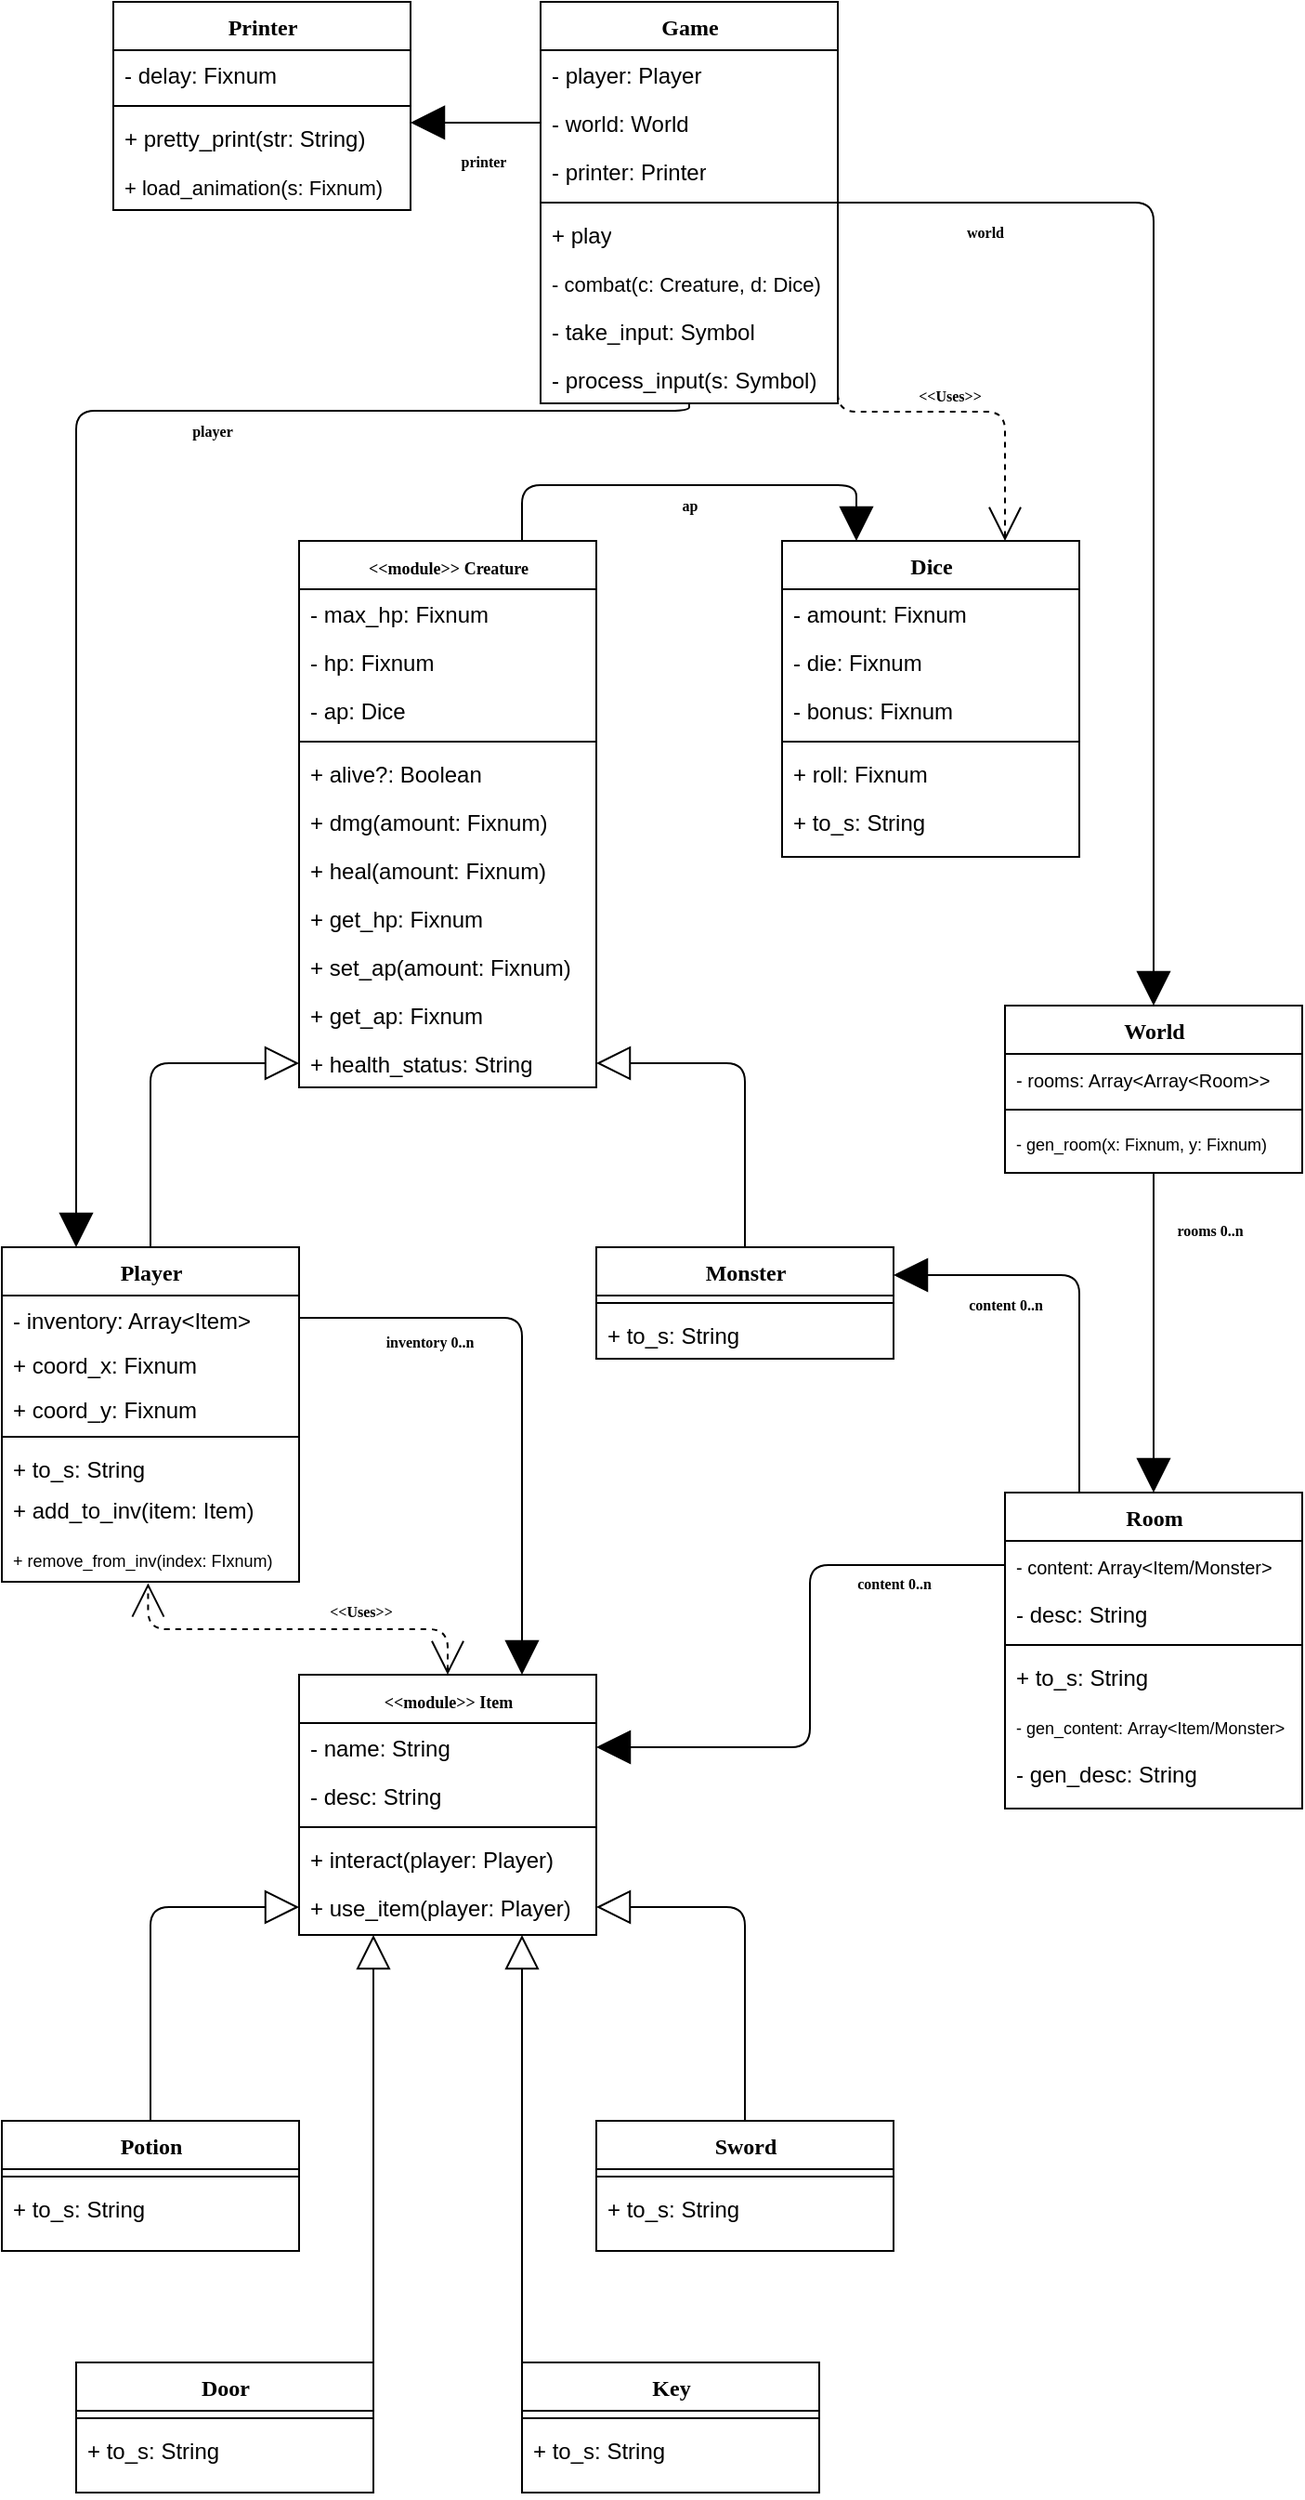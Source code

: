 <mxfile version="14.5.1" type="device"><diagram name="Page-1" id="9f46799a-70d6-7492-0946-bef42562c5a5"><mxGraphModel dx="677" dy="391" grid="1" gridSize="10" guides="1" tooltips="1" connect="1" arrows="1" fold="1" page="1" pageScale="1" pageWidth="1100" pageHeight="850" background="none" math="0" shadow="0"><root><mxCell id="0"/><mxCell id="1" parent="0"/><mxCell id="byfzOSUpxjj3p3bPX52r-161" value="&lt;font style=&quot;font-size: 8px&quot;&gt;&lt;b&gt;ap&lt;/b&gt;&lt;/font&gt;" style="edgeStyle=orthogonalEdgeStyle;orthogonalLoop=1;jettySize=auto;html=1;exitX=0.75;exitY=0;exitDx=0;exitDy=0;entryX=0.25;entryY=0;entryDx=0;entryDy=0;labelBackgroundColor=none;fontFamily=Verdana;fontSize=12;startFill=0;endArrow=block;endFill=1;startSize=8;endSize=16;" parent="1" source="byfzOSUpxjj3p3bPX52r-2" target="byfzOSUpxjj3p3bPX52r-99" edge="1"><mxGeometry y="-10" relative="1" as="geometry"><mxPoint as="offset"/></mxGeometry></mxCell><mxCell id="byfzOSUpxjj3p3bPX52r-2" value="&lt;font style=&quot;font-size: 9px&quot;&gt;&amp;lt;&amp;lt;module&amp;gt;&amp;gt; Creature&lt;/font&gt;" style="swimlane;html=1;fontStyle=1;align=center;verticalAlign=top;childLayout=stackLayout;horizontal=1;startSize=26;horizontalStack=0;resizeParent=1;resizeLast=0;collapsible=1;marginBottom=0;swimlaneFillColor=#ffffff;rounded=0;shadow=0;comic=0;labelBackgroundColor=none;strokeWidth=1;fillColor=none;fontFamily=Verdana;fontSize=12" parent="1" vertex="1"><mxGeometry x="370" y="890" width="160" height="294" as="geometry"><mxRectangle x="370" y="890" width="120" height="30" as="alternateBounds"/></mxGeometry></mxCell><mxCell id="byfzOSUpxjj3p3bPX52r-3" value="- max_hp: Fixnum" style="text;html=1;strokeColor=none;fillColor=none;align=left;verticalAlign=top;spacingLeft=4;spacingRight=4;whiteSpace=wrap;overflow=hidden;rotatable=0;points=[[0,0.5],[1,0.5]];portConstraint=eastwest;" parent="byfzOSUpxjj3p3bPX52r-2" vertex="1"><mxGeometry y="26" width="160" height="26" as="geometry"/></mxCell><mxCell id="byfzOSUpxjj3p3bPX52r-4" value="- hp: Fixnum" style="text;html=1;strokeColor=none;fillColor=none;align=left;verticalAlign=top;spacingLeft=4;spacingRight=4;whiteSpace=wrap;overflow=hidden;rotatable=0;points=[[0,0.5],[1,0.5]];portConstraint=eastwest;" parent="byfzOSUpxjj3p3bPX52r-2" vertex="1"><mxGeometry y="52" width="160" height="26" as="geometry"/></mxCell><mxCell id="byfzOSUpxjj3p3bPX52r-11" value="- ap: Dice" style="text;html=1;strokeColor=none;fillColor=none;align=left;verticalAlign=top;spacingLeft=4;spacingRight=4;whiteSpace=wrap;overflow=hidden;rotatable=0;points=[[0,0.5],[1,0.5]];portConstraint=eastwest;" parent="byfzOSUpxjj3p3bPX52r-2" vertex="1"><mxGeometry y="78" width="160" height="26" as="geometry"/></mxCell><mxCell id="byfzOSUpxjj3p3bPX52r-5" value="" style="line;html=1;strokeWidth=1;fillColor=none;align=left;verticalAlign=middle;spacingTop=-1;spacingLeft=3;spacingRight=3;rotatable=0;labelPosition=right;points=[];portConstraint=eastwest;" parent="byfzOSUpxjj3p3bPX52r-2" vertex="1"><mxGeometry y="104" width="160" height="8" as="geometry"/></mxCell><mxCell id="byfzOSUpxjj3p3bPX52r-6" value="+ alive?: Boolean" style="text;html=1;strokeColor=none;fillColor=none;align=left;verticalAlign=top;spacingLeft=4;spacingRight=4;whiteSpace=wrap;overflow=hidden;rotatable=0;points=[[0,0.5],[1,0.5]];portConstraint=eastwest;" parent="byfzOSUpxjj3p3bPX52r-2" vertex="1"><mxGeometry y="112" width="160" height="26" as="geometry"/></mxCell><mxCell id="byfzOSUpxjj3p3bPX52r-7" value="+ dmg(amount: Fixnum)" style="text;html=1;strokeColor=none;fillColor=none;align=left;verticalAlign=top;spacingLeft=4;spacingRight=4;whiteSpace=wrap;overflow=hidden;rotatable=0;points=[[0,0.5],[1,0.5]];portConstraint=eastwest;" parent="byfzOSUpxjj3p3bPX52r-2" vertex="1"><mxGeometry y="138" width="160" height="26" as="geometry"/></mxCell><mxCell id="byfzOSUpxjj3p3bPX52r-12" value="+ heal(amount: Fixnum)" style="text;html=1;strokeColor=none;fillColor=none;align=left;verticalAlign=top;spacingLeft=4;spacingRight=4;whiteSpace=wrap;overflow=hidden;rotatable=0;points=[[0,0.5],[1,0.5]];portConstraint=eastwest;" parent="byfzOSUpxjj3p3bPX52r-2" vertex="1"><mxGeometry y="164" width="160" height="26" as="geometry"/></mxCell><mxCell id="byfzOSUpxjj3p3bPX52r-13" value="+ get_hp: Fixnum" style="text;html=1;strokeColor=none;fillColor=none;align=left;verticalAlign=top;spacingLeft=4;spacingRight=4;whiteSpace=wrap;overflow=hidden;rotatable=0;points=[[0,0.5],[1,0.5]];portConstraint=eastwest;" parent="byfzOSUpxjj3p3bPX52r-2" vertex="1"><mxGeometry y="190" width="160" height="26" as="geometry"/></mxCell><mxCell id="byfzOSUpxjj3p3bPX52r-14" value="+ set_ap(amount: Fixnum)" style="text;html=1;strokeColor=none;fillColor=none;align=left;verticalAlign=top;spacingLeft=4;spacingRight=4;whiteSpace=wrap;overflow=hidden;rotatable=0;points=[[0,0.5],[1,0.5]];portConstraint=eastwest;" parent="byfzOSUpxjj3p3bPX52r-2" vertex="1"><mxGeometry y="216" width="160" height="26" as="geometry"/></mxCell><mxCell id="byfzOSUpxjj3p3bPX52r-15" value="+ get_ap: Fixnum" style="text;html=1;strokeColor=none;fillColor=none;align=left;verticalAlign=top;spacingLeft=4;spacingRight=4;whiteSpace=wrap;overflow=hidden;rotatable=0;points=[[0,0.5],[1,0.5]];portConstraint=eastwest;" parent="byfzOSUpxjj3p3bPX52r-2" vertex="1"><mxGeometry y="242" width="160" height="26" as="geometry"/></mxCell><mxCell id="byfzOSUpxjj3p3bPX52r-16" value="+ health_status: String" style="text;html=1;strokeColor=none;fillColor=none;align=left;verticalAlign=top;spacingLeft=4;spacingRight=4;whiteSpace=wrap;overflow=hidden;rotatable=0;points=[[0,0.5],[1,0.5]];portConstraint=eastwest;" parent="byfzOSUpxjj3p3bPX52r-2" vertex="1"><mxGeometry y="268" width="160" height="26" as="geometry"/></mxCell><mxCell id="byfzOSUpxjj3p3bPX52r-54" style="edgeStyle=orthogonalEdgeStyle;orthogonalLoop=1;jettySize=auto;html=1;exitX=0.5;exitY=0;exitDx=0;exitDy=0;entryX=0;entryY=0.5;entryDx=0;entryDy=0;labelBackgroundColor=none;fontFamily=Verdana;fontSize=12;startFill=0;endArrow=block;endFill=0;startSize=8;endSize=16;" parent="1" source="byfzOSUpxjj3p3bPX52r-44" target="byfzOSUpxjj3p3bPX52r-16" edge="1"><mxGeometry relative="1" as="geometry"/></mxCell><mxCell id="byfzOSUpxjj3p3bPX52r-44" value="Player" style="swimlane;html=1;fontStyle=1;align=center;verticalAlign=top;childLayout=stackLayout;horizontal=1;startSize=26;horizontalStack=0;resizeParent=1;resizeLast=0;collapsible=1;marginBottom=0;swimlaneFillColor=#ffffff;rounded=0;shadow=0;comic=0;labelBackgroundColor=none;strokeWidth=1;fillColor=none;fontFamily=Verdana;fontSize=12" parent="1" vertex="1"><mxGeometry x="210" y="1270" width="160" height="180" as="geometry"><mxRectangle x="210" y="1270" width="110" height="26" as="alternateBounds"/></mxGeometry></mxCell><mxCell id="byfzOSUpxjj3p3bPX52r-95" value="- inventory: Array&amp;lt;Item&amp;gt;" style="text;html=1;strokeColor=none;fillColor=none;align=left;verticalAlign=top;spacingLeft=4;spacingRight=4;whiteSpace=wrap;overflow=hidden;rotatable=0;points=[[0,0.5],[1,0.5]];portConstraint=eastwest;" parent="byfzOSUpxjj3p3bPX52r-44" vertex="1"><mxGeometry y="26" width="160" height="24" as="geometry"/></mxCell><mxCell id="byfzOSUpxjj3p3bPX52r-150" value="+ coord_x: Fixnum" style="text;html=1;strokeColor=none;fillColor=none;align=left;verticalAlign=top;spacingLeft=4;spacingRight=4;whiteSpace=wrap;overflow=hidden;rotatable=0;points=[[0,0.5],[1,0.5]];portConstraint=eastwest;" parent="byfzOSUpxjj3p3bPX52r-44" vertex="1"><mxGeometry y="50" width="160" height="24" as="geometry"/></mxCell><mxCell id="byfzOSUpxjj3p3bPX52r-151" value="+ coord_y: Fixnum" style="text;html=1;strokeColor=none;fillColor=none;align=left;verticalAlign=top;spacingLeft=4;spacingRight=4;whiteSpace=wrap;overflow=hidden;rotatable=0;points=[[0,0.5],[1,0.5]];portConstraint=eastwest;" parent="byfzOSUpxjj3p3bPX52r-44" vertex="1"><mxGeometry y="74" width="160" height="24" as="geometry"/></mxCell><mxCell id="byfzOSUpxjj3p3bPX52r-49" value="" style="line;html=1;strokeWidth=1;fillColor=none;align=left;verticalAlign=middle;spacingTop=-1;spacingLeft=3;spacingRight=3;rotatable=0;labelPosition=right;points=[];portConstraint=eastwest;" parent="byfzOSUpxjj3p3bPX52r-44" vertex="1"><mxGeometry y="98" width="160" height="8" as="geometry"/></mxCell><mxCell id="byfzOSUpxjj3p3bPX52r-50" value="+ to_s: String" style="text;html=1;strokeColor=none;fillColor=none;align=left;verticalAlign=top;spacingLeft=4;spacingRight=4;whiteSpace=wrap;overflow=hidden;rotatable=0;points=[[0,0.5],[1,0.5]];portConstraint=eastwest;" parent="byfzOSUpxjj3p3bPX52r-44" vertex="1"><mxGeometry y="106" width="160" height="22" as="geometry"/></mxCell><mxCell id="byfzOSUpxjj3p3bPX52r-93" value="+ add_to_inv(item: Item)" style="text;html=1;strokeColor=none;fillColor=none;align=left;verticalAlign=top;spacingLeft=4;spacingRight=4;whiteSpace=wrap;overflow=hidden;rotatable=0;points=[[0,0.5],[1,0.5]];portConstraint=eastwest;" parent="byfzOSUpxjj3p3bPX52r-44" vertex="1"><mxGeometry y="128" width="160" height="26" as="geometry"/></mxCell><mxCell id="byfzOSUpxjj3p3bPX52r-96" value="&lt;font style=&quot;font-size: 9px&quot;&gt;+ remove_from_inv(index: FIxnum)&lt;/font&gt;" style="text;html=1;strokeColor=none;fillColor=none;align=left;verticalAlign=top;spacingLeft=4;spacingRight=4;whiteSpace=wrap;overflow=hidden;rotatable=0;points=[[0,0.5],[1,0.5]];portConstraint=eastwest;" parent="byfzOSUpxjj3p3bPX52r-44" vertex="1"><mxGeometry y="154" width="160" height="26" as="geometry"/></mxCell><mxCell id="byfzOSUpxjj3p3bPX52r-56" style="edgeStyle=orthogonalEdgeStyle;orthogonalLoop=1;jettySize=auto;html=1;exitX=0.5;exitY=0;exitDx=0;exitDy=0;entryX=1;entryY=0.5;entryDx=0;entryDy=0;labelBackgroundColor=none;fontFamily=Verdana;fontSize=12;startFill=0;endArrow=block;endFill=0;startSize=8;endSize=16;" parent="1" source="byfzOSUpxjj3p3bPX52r-51" target="byfzOSUpxjj3p3bPX52r-16" edge="1"><mxGeometry relative="1" as="geometry"/></mxCell><mxCell id="byfzOSUpxjj3p3bPX52r-51" value="Monster" style="swimlane;html=1;fontStyle=1;align=center;verticalAlign=top;childLayout=stackLayout;horizontal=1;startSize=26;horizontalStack=0;resizeParent=1;resizeLast=0;collapsible=1;marginBottom=0;swimlaneFillColor=#ffffff;rounded=0;shadow=0;comic=0;labelBackgroundColor=none;strokeWidth=1;fillColor=none;fontFamily=Verdana;fontSize=12" parent="1" vertex="1"><mxGeometry x="530" y="1270" width="160" height="60" as="geometry"><mxRectangle x="530" y="1270" width="110" height="26" as="alternateBounds"/></mxGeometry></mxCell><mxCell id="byfzOSUpxjj3p3bPX52r-52" value="" style="line;html=1;strokeWidth=1;fillColor=none;align=left;verticalAlign=middle;spacingTop=-1;spacingLeft=3;spacingRight=3;rotatable=0;labelPosition=right;points=[];portConstraint=eastwest;" parent="byfzOSUpxjj3p3bPX52r-51" vertex="1"><mxGeometry y="26" width="160" height="8" as="geometry"/></mxCell><mxCell id="byfzOSUpxjj3p3bPX52r-53" value="+ to_s: String" style="text;html=1;strokeColor=none;fillColor=none;align=left;verticalAlign=top;spacingLeft=4;spacingRight=4;whiteSpace=wrap;overflow=hidden;rotatable=0;points=[[0,0.5],[1,0.5]];portConstraint=eastwest;" parent="byfzOSUpxjj3p3bPX52r-51" vertex="1"><mxGeometry y="34" width="160" height="26" as="geometry"/></mxCell><mxCell id="byfzOSUpxjj3p3bPX52r-98" value="&lt;b&gt;&lt;font style=&quot;font-size: 8px&quot;&gt;&amp;lt;&amp;lt;Uses&amp;gt;&amp;gt;&lt;/font&gt;&lt;/b&gt;" style="edgeStyle=elbowEdgeStyle;orthogonalLoop=1;jettySize=auto;elbow=vertical;html=1;exitX=0.5;exitY=0;exitDx=0;exitDy=0;entryX=0.492;entryY=1.027;entryDx=0;entryDy=0;entryPerimeter=0;dashed=1;labelBackgroundColor=none;fontFamily=Verdana;fontSize=12;startArrow=open;startFill=0;endArrow=open;endFill=0;startSize=16;endSize=16;" parent="1" source="byfzOSUpxjj3p3bPX52r-58" target="byfzOSUpxjj3p3bPX52r-96" edge="1"><mxGeometry x="-0.314" y="-11" relative="1" as="geometry"><mxPoint as="offset"/></mxGeometry></mxCell><mxCell id="byfzOSUpxjj3p3bPX52r-58" value="&lt;font style=&quot;font-size: 9px&quot;&gt;&amp;lt;&amp;lt;module&amp;gt;&amp;gt; Item&lt;/font&gt;" style="swimlane;html=1;fontStyle=1;align=center;verticalAlign=top;childLayout=stackLayout;horizontal=1;startSize=26;horizontalStack=0;resizeParent=1;resizeLast=0;collapsible=1;marginBottom=0;swimlaneFillColor=#ffffff;rounded=0;shadow=0;comic=0;labelBackgroundColor=none;strokeWidth=1;fillColor=none;fontFamily=Verdana;fontSize=12" parent="1" vertex="1"><mxGeometry x="370" y="1500" width="160" height="140" as="geometry"><mxRectangle x="370" y="1500" width="120" height="30" as="alternateBounds"/></mxGeometry></mxCell><mxCell id="byfzOSUpxjj3p3bPX52r-59" value="- name: String" style="text;html=1;strokeColor=none;fillColor=none;align=left;verticalAlign=top;spacingLeft=4;spacingRight=4;whiteSpace=wrap;overflow=hidden;rotatable=0;points=[[0,0.5],[1,0.5]];portConstraint=eastwest;" parent="byfzOSUpxjj3p3bPX52r-58" vertex="1"><mxGeometry y="26" width="160" height="26" as="geometry"/></mxCell><mxCell id="byfzOSUpxjj3p3bPX52r-60" value="- desc: String" style="text;html=1;strokeColor=none;fillColor=none;align=left;verticalAlign=top;spacingLeft=4;spacingRight=4;whiteSpace=wrap;overflow=hidden;rotatable=0;points=[[0,0.5],[1,0.5]];portConstraint=eastwest;" parent="byfzOSUpxjj3p3bPX52r-58" vertex="1"><mxGeometry y="52" width="160" height="26" as="geometry"/></mxCell><mxCell id="byfzOSUpxjj3p3bPX52r-62" value="" style="line;html=1;strokeWidth=1;fillColor=none;align=left;verticalAlign=middle;spacingTop=-1;spacingLeft=3;spacingRight=3;rotatable=0;labelPosition=right;points=[];portConstraint=eastwest;" parent="byfzOSUpxjj3p3bPX52r-58" vertex="1"><mxGeometry y="78" width="160" height="8" as="geometry"/></mxCell><mxCell id="byfzOSUpxjj3p3bPX52r-63" value="+ interact(player: Player)" style="text;html=1;strokeColor=none;fillColor=none;align=left;verticalAlign=top;spacingLeft=4;spacingRight=4;whiteSpace=wrap;overflow=hidden;rotatable=0;points=[[0,0.5],[1,0.5]];portConstraint=eastwest;" parent="byfzOSUpxjj3p3bPX52r-58" vertex="1"><mxGeometry y="86" width="160" height="26" as="geometry"/></mxCell><mxCell id="byfzOSUpxjj3p3bPX52r-64" value="+ use_item(player: Player)" style="text;html=1;strokeColor=none;fillColor=none;align=left;verticalAlign=top;spacingLeft=4;spacingRight=4;whiteSpace=wrap;overflow=hidden;rotatable=0;points=[[0,0.5],[1,0.5]];portConstraint=eastwest;" parent="byfzOSUpxjj3p3bPX52r-58" vertex="1"><mxGeometry y="112" width="160" height="26" as="geometry"/></mxCell><mxCell id="byfzOSUpxjj3p3bPX52r-79" style="edgeStyle=orthogonalEdgeStyle;orthogonalLoop=1;jettySize=auto;html=1;exitX=0.5;exitY=0;exitDx=0;exitDy=0;entryX=0;entryY=0.5;entryDx=0;entryDy=0;labelBackgroundColor=none;fontFamily=Verdana;fontSize=12;startFill=0;endArrow=block;endFill=0;startSize=8;endSize=16;" parent="1" source="byfzOSUpxjj3p3bPX52r-71" target="byfzOSUpxjj3p3bPX52r-64" edge="1"><mxGeometry relative="1" as="geometry"/></mxCell><mxCell id="byfzOSUpxjj3p3bPX52r-71" value="Potion" style="swimlane;html=1;fontStyle=1;align=center;verticalAlign=top;childLayout=stackLayout;horizontal=1;startSize=26;horizontalStack=0;resizeParent=1;resizeLast=0;collapsible=1;marginBottom=0;swimlaneFillColor=#ffffff;rounded=0;shadow=0;comic=0;labelBackgroundColor=none;strokeWidth=1;fillColor=none;fontFamily=Verdana;fontSize=12" parent="1" vertex="1"><mxGeometry x="210" y="1740" width="160" height="70" as="geometry"><mxRectangle x="210" y="1740" width="110" height="26" as="alternateBounds"/></mxGeometry></mxCell><mxCell id="byfzOSUpxjj3p3bPX52r-72" value="" style="line;html=1;strokeWidth=1;fillColor=none;align=left;verticalAlign=middle;spacingTop=-1;spacingLeft=3;spacingRight=3;rotatable=0;labelPosition=right;points=[];portConstraint=eastwest;" parent="byfzOSUpxjj3p3bPX52r-71" vertex="1"><mxGeometry y="26" width="160" height="8" as="geometry"/></mxCell><mxCell id="byfzOSUpxjj3p3bPX52r-73" value="+ to_s: String" style="text;html=1;strokeColor=none;fillColor=none;align=left;verticalAlign=top;spacingLeft=4;spacingRight=4;whiteSpace=wrap;overflow=hidden;rotatable=0;points=[[0,0.5],[1,0.5]];portConstraint=eastwest;" parent="byfzOSUpxjj3p3bPX52r-71" vertex="1"><mxGeometry y="34" width="160" height="36" as="geometry"/></mxCell><mxCell id="byfzOSUpxjj3p3bPX52r-80" style="edgeStyle=orthogonalEdgeStyle;orthogonalLoop=1;jettySize=auto;html=1;exitX=0.5;exitY=0;exitDx=0;exitDy=0;entryX=1;entryY=0.5;entryDx=0;entryDy=0;labelBackgroundColor=none;fontFamily=Verdana;fontSize=12;startFill=0;endArrow=block;endFill=0;startSize=8;endSize=16;" parent="1" source="byfzOSUpxjj3p3bPX52r-75" target="byfzOSUpxjj3p3bPX52r-64" edge="1"><mxGeometry relative="1" as="geometry"/></mxCell><mxCell id="byfzOSUpxjj3p3bPX52r-75" value="Sword" style="swimlane;html=1;fontStyle=1;align=center;verticalAlign=top;childLayout=stackLayout;horizontal=1;startSize=26;horizontalStack=0;resizeParent=1;resizeLast=0;collapsible=1;marginBottom=0;swimlaneFillColor=#ffffff;rounded=0;shadow=0;comic=0;labelBackgroundColor=none;strokeWidth=1;fillColor=none;fontFamily=Verdana;fontSize=12" parent="1" vertex="1"><mxGeometry x="530" y="1740" width="160" height="70" as="geometry"><mxRectangle x="530" y="1740" width="110" height="26" as="alternateBounds"/></mxGeometry></mxCell><mxCell id="byfzOSUpxjj3p3bPX52r-76" value="" style="line;html=1;strokeWidth=1;fillColor=none;align=left;verticalAlign=middle;spacingTop=-1;spacingLeft=3;spacingRight=3;rotatable=0;labelPosition=right;points=[];portConstraint=eastwest;" parent="byfzOSUpxjj3p3bPX52r-75" vertex="1"><mxGeometry y="26" width="160" height="8" as="geometry"/></mxCell><mxCell id="byfzOSUpxjj3p3bPX52r-77" value="+ to_s: String" style="text;html=1;strokeColor=none;fillColor=none;align=left;verticalAlign=top;spacingLeft=4;spacingRight=4;whiteSpace=wrap;overflow=hidden;rotatable=0;points=[[0,0.5],[1,0.5]];portConstraint=eastwest;" parent="byfzOSUpxjj3p3bPX52r-75" vertex="1"><mxGeometry y="34" width="160" height="36" as="geometry"/></mxCell><mxCell id="byfzOSUpxjj3p3bPX52r-99" value="&lt;font style=&quot;font-size: 12px&quot;&gt;Dice&lt;/font&gt;" style="swimlane;html=1;fontStyle=1;align=center;verticalAlign=top;childLayout=stackLayout;horizontal=1;startSize=26;horizontalStack=0;resizeParent=1;resizeLast=0;collapsible=1;marginBottom=0;swimlaneFillColor=#ffffff;rounded=0;shadow=0;comic=0;labelBackgroundColor=none;strokeWidth=1;fillColor=none;fontFamily=Verdana;fontSize=12" parent="1" vertex="1"><mxGeometry x="630" y="890" width="160" height="170" as="geometry"><mxRectangle x="630" y="890" width="120" height="30" as="alternateBounds"/></mxGeometry></mxCell><mxCell id="byfzOSUpxjj3p3bPX52r-100" value="- amount: Fixnum" style="text;html=1;strokeColor=none;fillColor=none;align=left;verticalAlign=top;spacingLeft=4;spacingRight=4;whiteSpace=wrap;overflow=hidden;rotatable=0;points=[[0,0.5],[1,0.5]];portConstraint=eastwest;" parent="byfzOSUpxjj3p3bPX52r-99" vertex="1"><mxGeometry y="26" width="160" height="26" as="geometry"/></mxCell><mxCell id="byfzOSUpxjj3p3bPX52r-101" value="- die: Fixnum" style="text;html=1;strokeColor=none;fillColor=none;align=left;verticalAlign=top;spacingLeft=4;spacingRight=4;whiteSpace=wrap;overflow=hidden;rotatable=0;points=[[0,0.5],[1,0.5]];portConstraint=eastwest;" parent="byfzOSUpxjj3p3bPX52r-99" vertex="1"><mxGeometry y="52" width="160" height="26" as="geometry"/></mxCell><mxCell id="byfzOSUpxjj3p3bPX52r-102" value="- bonus: Fixnum" style="text;html=1;strokeColor=none;fillColor=none;align=left;verticalAlign=top;spacingLeft=4;spacingRight=4;whiteSpace=wrap;overflow=hidden;rotatable=0;points=[[0,0.5],[1,0.5]];portConstraint=eastwest;" parent="byfzOSUpxjj3p3bPX52r-99" vertex="1"><mxGeometry y="78" width="160" height="26" as="geometry"/></mxCell><mxCell id="byfzOSUpxjj3p3bPX52r-103" value="" style="line;html=1;strokeWidth=1;fillColor=none;align=left;verticalAlign=middle;spacingTop=-1;spacingLeft=3;spacingRight=3;rotatable=0;labelPosition=right;points=[];portConstraint=eastwest;" parent="byfzOSUpxjj3p3bPX52r-99" vertex="1"><mxGeometry y="104" width="160" height="8" as="geometry"/></mxCell><mxCell id="byfzOSUpxjj3p3bPX52r-104" value="+ roll: Fixnum" style="text;html=1;strokeColor=none;fillColor=none;align=left;verticalAlign=top;spacingLeft=4;spacingRight=4;whiteSpace=wrap;overflow=hidden;rotatable=0;points=[[0,0.5],[1,0.5]];portConstraint=eastwest;" parent="byfzOSUpxjj3p3bPX52r-99" vertex="1"><mxGeometry y="112" width="160" height="26" as="geometry"/></mxCell><mxCell id="byfzOSUpxjj3p3bPX52r-105" value="+ to_s: String" style="text;html=1;strokeColor=none;fillColor=none;align=left;verticalAlign=top;spacingLeft=4;spacingRight=4;whiteSpace=wrap;overflow=hidden;rotatable=0;points=[[0,0.5],[1,0.5]];portConstraint=eastwest;" parent="byfzOSUpxjj3p3bPX52r-99" vertex="1"><mxGeometry y="138" width="160" height="26" as="geometry"/></mxCell><mxCell id="byfzOSUpxjj3p3bPX52r-116" value="&lt;font style=&quot;font-size: 8px&quot;&gt;&lt;b&gt;inventory 0..n&lt;/b&gt;&lt;/font&gt;" style="edgeStyle=orthogonalEdgeStyle;orthogonalLoop=1;jettySize=auto;html=1;exitX=1;exitY=0.5;exitDx=0;exitDy=0;entryX=0.75;entryY=0;entryDx=0;entryDy=0;labelBackgroundColor=none;fontFamily=Verdana;fontSize=12;startFill=0;endArrow=block;endFill=1;startSize=8;endSize=16;" parent="1" source="byfzOSUpxjj3p3bPX52r-95" target="byfzOSUpxjj3p3bPX52r-58" edge="1"><mxGeometry x="-0.551" y="-12" relative="1" as="geometry"><mxPoint as="offset"/></mxGeometry></mxCell><mxCell id="byfzOSUpxjj3p3bPX52r-125" value="&lt;b&gt;&lt;font style=&quot;font-size: 8px&quot;&gt;content 0..n&lt;/font&gt;&lt;/b&gt;" style="edgeStyle=orthogonalEdgeStyle;orthogonalLoop=1;jettySize=auto;html=1;exitX=0.25;exitY=0;exitDx=0;exitDy=0;entryX=1;entryY=0.25;entryDx=0;entryDy=0;labelBackgroundColor=none;fontFamily=Verdana;fontSize=12;startFill=0;endArrow=block;endFill=1;startSize=8;endSize=16;" parent="1" source="byfzOSUpxjj3p3bPX52r-117" target="byfzOSUpxjj3p3bPX52r-51" edge="1"><mxGeometry x="0.447" y="15" relative="1" as="geometry"><mxPoint as="offset"/></mxGeometry></mxCell><mxCell id="byfzOSUpxjj3p3bPX52r-117" value="&lt;font style=&quot;font-size: 12px&quot;&gt;Room&lt;/font&gt;" style="swimlane;html=1;fontStyle=1;align=center;verticalAlign=top;childLayout=stackLayout;horizontal=1;startSize=26;horizontalStack=0;resizeParent=1;resizeLast=0;collapsible=1;marginBottom=0;swimlaneFillColor=#ffffff;rounded=0;shadow=0;comic=0;labelBackgroundColor=none;strokeWidth=1;fillColor=none;fontFamily=Verdana;fontSize=12" parent="1" vertex="1"><mxGeometry x="750" y="1402" width="160" height="170" as="geometry"><mxRectangle x="750" y="1402" width="120" height="30" as="alternateBounds"/></mxGeometry></mxCell><mxCell id="byfzOSUpxjj3p3bPX52r-118" value="&lt;font style=&quot;font-size: 10px&quot;&gt;- content: Array&amp;lt;Item/Monster&amp;gt;&lt;/font&gt;" style="text;html=1;strokeColor=none;fillColor=none;align=left;verticalAlign=top;spacingLeft=4;spacingRight=4;whiteSpace=wrap;overflow=hidden;rotatable=0;points=[[0,0.5],[1,0.5]];portConstraint=eastwest;" parent="byfzOSUpxjj3p3bPX52r-117" vertex="1"><mxGeometry y="26" width="160" height="26" as="geometry"/></mxCell><mxCell id="byfzOSUpxjj3p3bPX52r-119" value="- desc: String" style="text;html=1;strokeColor=none;fillColor=none;align=left;verticalAlign=top;spacingLeft=4;spacingRight=4;whiteSpace=wrap;overflow=hidden;rotatable=0;points=[[0,0.5],[1,0.5]];portConstraint=eastwest;" parent="byfzOSUpxjj3p3bPX52r-117" vertex="1"><mxGeometry y="52" width="160" height="26" as="geometry"/></mxCell><mxCell id="byfzOSUpxjj3p3bPX52r-121" value="" style="line;html=1;strokeWidth=1;fillColor=none;align=left;verticalAlign=middle;spacingTop=-1;spacingLeft=3;spacingRight=3;rotatable=0;labelPosition=right;points=[];portConstraint=eastwest;" parent="byfzOSUpxjj3p3bPX52r-117" vertex="1"><mxGeometry y="78" width="160" height="8" as="geometry"/></mxCell><mxCell id="byfzOSUpxjj3p3bPX52r-122" value="+ to_s: String" style="text;html=1;strokeColor=none;fillColor=none;align=left;verticalAlign=top;spacingLeft=4;spacingRight=4;whiteSpace=wrap;overflow=hidden;rotatable=0;points=[[0,0.5],[1,0.5]];portConstraint=eastwest;" parent="byfzOSUpxjj3p3bPX52r-117" vertex="1"><mxGeometry y="86" width="160" height="26" as="geometry"/></mxCell><mxCell id="byfzOSUpxjj3p3bPX52r-123" value="&lt;font style=&quot;font-size: 9px&quot;&gt;- gen_content:&amp;nbsp;Array&amp;lt;Item/Monster&amp;gt;&lt;/font&gt;" style="text;html=1;strokeColor=none;fillColor=none;align=left;verticalAlign=top;spacingLeft=4;spacingRight=4;whiteSpace=wrap;overflow=hidden;rotatable=0;points=[[0,0.5],[1,0.5]];portConstraint=eastwest;" parent="byfzOSUpxjj3p3bPX52r-117" vertex="1"><mxGeometry y="112" width="160" height="26" as="geometry"/></mxCell><mxCell id="byfzOSUpxjj3p3bPX52r-124" value="- gen_desc: String" style="text;html=1;strokeColor=none;fillColor=none;align=left;verticalAlign=top;spacingLeft=4;spacingRight=4;whiteSpace=wrap;overflow=hidden;rotatable=0;points=[[0,0.5],[1,0.5]];portConstraint=eastwest;" parent="byfzOSUpxjj3p3bPX52r-117" vertex="1"><mxGeometry y="138" width="160" height="26" as="geometry"/></mxCell><mxCell id="byfzOSUpxjj3p3bPX52r-126" value="&lt;font style=&quot;font-size: 8px&quot;&gt;&lt;b&gt;content 0..n&lt;/b&gt;&lt;/font&gt;" style="edgeStyle=orthogonalEdgeStyle;orthogonalLoop=1;jettySize=auto;html=1;exitX=0;exitY=0.5;exitDx=0;exitDy=0;entryX=1;entryY=0.5;entryDx=0;entryDy=0;labelBackgroundColor=none;fontFamily=Verdana;fontSize=12;startFill=0;endArrow=block;endFill=1;startSize=8;endSize=16;" parent="1" source="byfzOSUpxjj3p3bPX52r-118" target="byfzOSUpxjj3p3bPX52r-59" edge="1"><mxGeometry x="-0.623" y="9" relative="1" as="geometry"><mxPoint as="offset"/></mxGeometry></mxCell><mxCell id="byfzOSUpxjj3p3bPX52r-134" style="edgeStyle=orthogonalEdgeStyle;orthogonalLoop=1;jettySize=auto;html=1;entryX=0.5;entryY=0;entryDx=0;entryDy=0;labelBackgroundColor=none;fontFamily=Verdana;fontSize=12;startFill=0;endArrow=block;endFill=1;startSize=8;endSize=16;" parent="1" source="byfzOSUpxjj3p3bPX52r-127" target="byfzOSUpxjj3p3bPX52r-117" edge="1"><mxGeometry relative="1" as="geometry"/></mxCell><mxCell id="byfzOSUpxjj3p3bPX52r-135" value="&lt;b&gt;&lt;font style=&quot;font-size: 8px&quot;&gt;rooms 0..n&lt;/font&gt;&lt;/b&gt;" style="edgeLabel;html=1;align=center;verticalAlign=middle;resizable=0;points=[];fontSize=12;fontFamily=Verdana;" parent="byfzOSUpxjj3p3bPX52r-134" vertex="1" connectable="0"><mxGeometry x="-0.658" y="1" relative="1" as="geometry"><mxPoint x="29" as="offset"/></mxGeometry></mxCell><mxCell id="byfzOSUpxjj3p3bPX52r-127" value="&lt;font style=&quot;font-size: 12px&quot;&gt;World&lt;/font&gt;" style="swimlane;html=1;fontStyle=1;align=center;verticalAlign=top;childLayout=stackLayout;horizontal=1;startSize=26;horizontalStack=0;resizeParent=1;resizeLast=0;collapsible=1;marginBottom=0;swimlaneFillColor=#ffffff;rounded=0;shadow=0;comic=0;labelBackgroundColor=none;strokeWidth=1;fillColor=none;fontFamily=Verdana;fontSize=12" parent="1" vertex="1"><mxGeometry x="750" y="1140" width="160" height="90" as="geometry"><mxRectangle x="750" y="1140" width="120" height="30" as="alternateBounds"/></mxGeometry></mxCell><mxCell id="byfzOSUpxjj3p3bPX52r-128" value="&lt;font style=&quot;font-size: 10px&quot;&gt;- rooms: Array&amp;lt;Array&amp;lt;Room&amp;gt;&amp;gt;&lt;/font&gt;" style="text;html=1;strokeColor=none;fillColor=none;align=left;verticalAlign=top;spacingLeft=4;spacingRight=4;whiteSpace=wrap;overflow=hidden;rotatable=0;points=[[0,0.5],[1,0.5]];portConstraint=eastwest;" parent="byfzOSUpxjj3p3bPX52r-127" vertex="1"><mxGeometry y="26" width="160" height="26" as="geometry"/></mxCell><mxCell id="byfzOSUpxjj3p3bPX52r-130" value="" style="line;html=1;strokeWidth=1;fillColor=none;align=left;verticalAlign=middle;spacingTop=-1;spacingLeft=3;spacingRight=3;rotatable=0;labelPosition=right;points=[];portConstraint=eastwest;" parent="byfzOSUpxjj3p3bPX52r-127" vertex="1"><mxGeometry y="52" width="160" height="8" as="geometry"/></mxCell><mxCell id="byfzOSUpxjj3p3bPX52r-132" value="&lt;font style=&quot;font-size: 9px&quot;&gt;- gen_room(x: Fixnum, y: Fixnum)&lt;/font&gt;" style="text;html=1;strokeColor=none;fillColor=none;align=left;verticalAlign=top;spacingLeft=4;spacingRight=4;whiteSpace=wrap;overflow=hidden;rotatable=0;points=[[0,0.5],[1,0.5]];portConstraint=eastwest;" parent="byfzOSUpxjj3p3bPX52r-127" vertex="1"><mxGeometry y="60" width="160" height="26" as="geometry"/></mxCell><mxCell id="byfzOSUpxjj3p3bPX52r-166" value="&lt;font style=&quot;font-size: 8px&quot;&gt;&lt;b&gt;player&lt;/b&gt;&lt;/font&gt;" style="edgeStyle=orthogonalEdgeStyle;orthogonalLoop=1;jettySize=auto;html=1;entryX=0.25;entryY=0;entryDx=0;entryDy=0;labelBackgroundColor=none;fontFamily=Verdana;fontSize=12;startFill=0;endArrow=block;endFill=1;startSize=8;endSize=16;" parent="1" source="byfzOSUpxjj3p3bPX52r-139" target="byfzOSUpxjj3p3bPX52r-44" edge="1"><mxGeometry x="-0.333" y="10" relative="1" as="geometry"><Array as="points"><mxPoint x="580" y="820"/><mxPoint x="250" y="820"/></Array><mxPoint as="offset"/></mxGeometry></mxCell><mxCell id="byfzOSUpxjj3p3bPX52r-167" value="&lt;font style=&quot;font-size: 8px&quot;&gt;&lt;b&gt;world&lt;/b&gt;&lt;/font&gt;" style="edgeStyle=orthogonalEdgeStyle;orthogonalLoop=1;jettySize=auto;html=1;labelBackgroundColor=none;fontFamily=Verdana;fontSize=12;startFill=0;endArrow=block;endFill=1;startSize=8;endSize=16;" parent="1" source="byfzOSUpxjj3p3bPX52r-139" target="byfzOSUpxjj3p3bPX52r-127" edge="1"><mxGeometry x="-0.74" y="-15" relative="1" as="geometry"><mxPoint as="offset"/></mxGeometry></mxCell><mxCell id="byfzOSUpxjj3p3bPX52r-139" value="&lt;font style=&quot;font-size: 12px&quot;&gt;Game&lt;/font&gt;" style="swimlane;html=1;fontStyle=1;align=center;verticalAlign=top;childLayout=stackLayout;horizontal=1;startSize=26;horizontalStack=0;resizeParent=1;resizeLast=0;collapsible=1;marginBottom=0;swimlaneFillColor=#ffffff;rounded=0;shadow=0;comic=0;labelBackgroundColor=none;strokeWidth=1;fillColor=none;fontFamily=Verdana;fontSize=12" parent="1" vertex="1"><mxGeometry x="500" y="600" width="160" height="216" as="geometry"><mxRectangle x="500" y="600" width="120" height="30" as="alternateBounds"/></mxGeometry></mxCell><mxCell id="byfzOSUpxjj3p3bPX52r-140" value="- player: Player" style="text;html=1;strokeColor=none;fillColor=none;align=left;verticalAlign=top;spacingLeft=4;spacingRight=4;whiteSpace=wrap;overflow=hidden;rotatable=0;points=[[0,0.5],[1,0.5]];portConstraint=eastwest;" parent="byfzOSUpxjj3p3bPX52r-139" vertex="1"><mxGeometry y="26" width="160" height="26" as="geometry"/></mxCell><mxCell id="byfzOSUpxjj3p3bPX52r-141" value="- world: World" style="text;html=1;strokeColor=none;fillColor=none;align=left;verticalAlign=top;spacingLeft=4;spacingRight=4;whiteSpace=wrap;overflow=hidden;rotatable=0;points=[[0,0.5],[1,0.5]];portConstraint=eastwest;" parent="byfzOSUpxjj3p3bPX52r-139" vertex="1"><mxGeometry y="52" width="160" height="26" as="geometry"/></mxCell><mxCell id="byfzOSUpxjj3p3bPX52r-142" value="- printer: Printer" style="text;html=1;strokeColor=none;fillColor=none;align=left;verticalAlign=top;spacingLeft=4;spacingRight=4;whiteSpace=wrap;overflow=hidden;rotatable=0;points=[[0,0.5],[1,0.5]];portConstraint=eastwest;" parent="byfzOSUpxjj3p3bPX52r-139" vertex="1"><mxGeometry y="78" width="160" height="26" as="geometry"/></mxCell><mxCell id="byfzOSUpxjj3p3bPX52r-143" value="" style="line;html=1;strokeWidth=1;fillColor=none;align=left;verticalAlign=middle;spacingTop=-1;spacingLeft=3;spacingRight=3;rotatable=0;labelPosition=right;points=[];portConstraint=eastwest;" parent="byfzOSUpxjj3p3bPX52r-139" vertex="1"><mxGeometry y="104" width="160" height="8" as="geometry"/></mxCell><mxCell id="byfzOSUpxjj3p3bPX52r-144" value="+ play" style="text;html=1;strokeColor=none;fillColor=none;align=left;verticalAlign=top;spacingLeft=4;spacingRight=4;whiteSpace=wrap;overflow=hidden;rotatable=0;points=[[0,0.5],[1,0.5]];portConstraint=eastwest;" parent="byfzOSUpxjj3p3bPX52r-139" vertex="1"><mxGeometry y="112" width="160" height="26" as="geometry"/></mxCell><mxCell id="UKyHaHXW4kJ-3L7lBk0W-1" value="&lt;font style=&quot;font-size: 11px&quot;&gt;- combat(c: Creature, d: Dice)&lt;/font&gt;" style="text;html=1;strokeColor=none;fillColor=none;align=left;verticalAlign=top;spacingLeft=4;spacingRight=4;whiteSpace=wrap;overflow=hidden;rotatable=0;points=[[0,0.5],[1,0.5]];portConstraint=eastwest;" vertex="1" parent="byfzOSUpxjj3p3bPX52r-139"><mxGeometry y="138" width="160" height="26" as="geometry"/></mxCell><mxCell id="byfzOSUpxjj3p3bPX52r-148" value="- take_input: Symbol" style="text;html=1;strokeColor=none;fillColor=none;align=left;verticalAlign=top;spacingLeft=4;spacingRight=4;whiteSpace=wrap;overflow=hidden;rotatable=0;points=[[0,0.5],[1,0.5]];portConstraint=eastwest;" parent="byfzOSUpxjj3p3bPX52r-139" vertex="1"><mxGeometry y="164" width="160" height="26" as="geometry"/></mxCell><mxCell id="byfzOSUpxjj3p3bPX52r-149" value="- process_input(s: Symbol)" style="text;html=1;strokeColor=none;fillColor=none;align=left;verticalAlign=top;spacingLeft=4;spacingRight=4;whiteSpace=wrap;overflow=hidden;rotatable=0;points=[[0,0.5],[1,0.5]];portConstraint=eastwest;" parent="byfzOSUpxjj3p3bPX52r-139" vertex="1"><mxGeometry y="190" width="160" height="26" as="geometry"/></mxCell><mxCell id="byfzOSUpxjj3p3bPX52r-152" value="&lt;font style=&quot;font-size: 12px&quot;&gt;Printer&lt;/font&gt;" style="swimlane;html=1;fontStyle=1;align=center;verticalAlign=top;childLayout=stackLayout;horizontal=1;startSize=26;horizontalStack=0;resizeParent=1;resizeLast=0;collapsible=1;marginBottom=0;swimlaneFillColor=#ffffff;rounded=0;shadow=0;comic=0;labelBackgroundColor=none;strokeWidth=1;fillColor=none;fontFamily=Verdana;fontSize=12" parent="1" vertex="1"><mxGeometry x="270" y="600" width="160" height="112" as="geometry"><mxRectangle x="270" y="600" width="120" height="30" as="alternateBounds"/></mxGeometry></mxCell><mxCell id="byfzOSUpxjj3p3bPX52r-153" value="- delay: Fixnum" style="text;html=1;strokeColor=none;fillColor=none;align=left;verticalAlign=top;spacingLeft=4;spacingRight=4;whiteSpace=wrap;overflow=hidden;rotatable=0;points=[[0,0.5],[1,0.5]];portConstraint=eastwest;" parent="byfzOSUpxjj3p3bPX52r-152" vertex="1"><mxGeometry y="26" width="160" height="26" as="geometry"/></mxCell><mxCell id="byfzOSUpxjj3p3bPX52r-156" value="" style="line;html=1;strokeWidth=1;fillColor=none;align=left;verticalAlign=middle;spacingTop=-1;spacingLeft=3;spacingRight=3;rotatable=0;labelPosition=right;points=[];portConstraint=eastwest;" parent="byfzOSUpxjj3p3bPX52r-152" vertex="1"><mxGeometry y="52" width="160" height="8" as="geometry"/></mxCell><mxCell id="byfzOSUpxjj3p3bPX52r-157" value="+ pretty_print(str: String)" style="text;html=1;strokeColor=none;fillColor=none;align=left;verticalAlign=top;spacingLeft=4;spacingRight=4;whiteSpace=wrap;overflow=hidden;rotatable=0;points=[[0,0.5],[1,0.5]];portConstraint=eastwest;" parent="byfzOSUpxjj3p3bPX52r-152" vertex="1"><mxGeometry y="60" width="160" height="26" as="geometry"/></mxCell><mxCell id="byfzOSUpxjj3p3bPX52r-158" value="&lt;font style=&quot;font-size: 11px&quot;&gt;+ load_animation(s: Fixnum)&lt;/font&gt;" style="text;html=1;strokeColor=none;fillColor=none;align=left;verticalAlign=top;spacingLeft=4;spacingRight=4;whiteSpace=wrap;overflow=hidden;rotatable=0;points=[[0,0.5],[1,0.5]];portConstraint=eastwest;" parent="byfzOSUpxjj3p3bPX52r-152" vertex="1"><mxGeometry y="86" width="160" height="26" as="geometry"/></mxCell><mxCell id="byfzOSUpxjj3p3bPX52r-163" value="&lt;font style=&quot;font-size: 8px&quot;&gt;&lt;b&gt;printer&lt;/b&gt;&lt;/font&gt;" style="edgeStyle=orthogonalEdgeStyle;orthogonalLoop=1;jettySize=auto;html=1;entryX=1;entryY=0.192;entryDx=0;entryDy=0;entryPerimeter=0;labelBackgroundColor=none;fontFamily=Verdana;fontSize=12;startFill=0;endArrow=block;endFill=1;startSize=8;endSize=16;" parent="1" source="byfzOSUpxjj3p3bPX52r-141" target="byfzOSUpxjj3p3bPX52r-157" edge="1"><mxGeometry x="-0.114" y="20" relative="1" as="geometry"><mxPoint as="offset"/></mxGeometry></mxCell><mxCell id="byfzOSUpxjj3p3bPX52r-182" style="edgeStyle=orthogonalEdgeStyle;orthogonalLoop=1;jettySize=auto;html=1;exitX=1;exitY=0;exitDx=0;exitDy=0;entryX=0.25;entryY=1;entryDx=0;entryDy=0;labelBackgroundColor=none;fontFamily=Verdana;fontSize=12;startFill=0;endArrow=block;endFill=0;startSize=8;endSize=16;" parent="1" source="byfzOSUpxjj3p3bPX52r-168" target="byfzOSUpxjj3p3bPX52r-58" edge="1"><mxGeometry relative="1" as="geometry"/></mxCell><mxCell id="byfzOSUpxjj3p3bPX52r-168" value="Door" style="swimlane;html=1;fontStyle=1;align=center;verticalAlign=top;childLayout=stackLayout;horizontal=1;startSize=26;horizontalStack=0;resizeParent=1;resizeLast=0;collapsible=1;marginBottom=0;swimlaneFillColor=#ffffff;rounded=0;shadow=0;comic=0;labelBackgroundColor=none;strokeWidth=1;fillColor=none;fontFamily=Verdana;fontSize=12" parent="1" vertex="1"><mxGeometry x="250" y="1870" width="160" height="70" as="geometry"><mxRectangle x="210" y="1740" width="110" height="26" as="alternateBounds"/></mxGeometry></mxCell><mxCell id="byfzOSUpxjj3p3bPX52r-169" value="" style="line;html=1;strokeWidth=1;fillColor=none;align=left;verticalAlign=middle;spacingTop=-1;spacingLeft=3;spacingRight=3;rotatable=0;labelPosition=right;points=[];portConstraint=eastwest;" parent="byfzOSUpxjj3p3bPX52r-168" vertex="1"><mxGeometry y="26" width="160" height="8" as="geometry"/></mxCell><mxCell id="byfzOSUpxjj3p3bPX52r-170" value="+ to_s: String" style="text;html=1;strokeColor=none;fillColor=none;align=left;verticalAlign=top;spacingLeft=4;spacingRight=4;whiteSpace=wrap;overflow=hidden;rotatable=0;points=[[0,0.5],[1,0.5]];portConstraint=eastwest;" parent="byfzOSUpxjj3p3bPX52r-168" vertex="1"><mxGeometry y="34" width="160" height="36" as="geometry"/></mxCell><mxCell id="byfzOSUpxjj3p3bPX52r-183" style="edgeStyle=orthogonalEdgeStyle;orthogonalLoop=1;jettySize=auto;html=1;exitX=0;exitY=0;exitDx=0;exitDy=0;entryX=0.75;entryY=1;entryDx=0;entryDy=0;labelBackgroundColor=none;fontFamily=Verdana;fontSize=12;startFill=0;endArrow=block;endFill=0;startSize=8;endSize=16;" parent="1" source="byfzOSUpxjj3p3bPX52r-171" target="byfzOSUpxjj3p3bPX52r-58" edge="1"><mxGeometry relative="1" as="geometry"/></mxCell><mxCell id="byfzOSUpxjj3p3bPX52r-171" value="Key" style="swimlane;html=1;fontStyle=1;align=center;verticalAlign=top;childLayout=stackLayout;horizontal=1;startSize=26;horizontalStack=0;resizeParent=1;resizeLast=0;collapsible=1;marginBottom=0;swimlaneFillColor=#ffffff;rounded=0;shadow=0;comic=0;labelBackgroundColor=none;strokeWidth=1;fillColor=none;fontFamily=Verdana;fontSize=12" parent="1" vertex="1"><mxGeometry x="490" y="1870" width="160" height="70" as="geometry"><mxRectangle x="530" y="1740" width="110" height="26" as="alternateBounds"/></mxGeometry></mxCell><mxCell id="byfzOSUpxjj3p3bPX52r-172" value="" style="line;html=1;strokeWidth=1;fillColor=none;align=left;verticalAlign=middle;spacingTop=-1;spacingLeft=3;spacingRight=3;rotatable=0;labelPosition=right;points=[];portConstraint=eastwest;" parent="byfzOSUpxjj3p3bPX52r-171" vertex="1"><mxGeometry y="26" width="160" height="8" as="geometry"/></mxCell><mxCell id="byfzOSUpxjj3p3bPX52r-173" value="+ to_s: String" style="text;html=1;strokeColor=none;fillColor=none;align=left;verticalAlign=top;spacingLeft=4;spacingRight=4;whiteSpace=wrap;overflow=hidden;rotatable=0;points=[[0,0.5],[1,0.5]];portConstraint=eastwest;" parent="byfzOSUpxjj3p3bPX52r-171" vertex="1"><mxGeometry y="34" width="160" height="36" as="geometry"/></mxCell><mxCell id="UKyHaHXW4kJ-3L7lBk0W-5" value="&lt;font style=&quot;font-size: 8px&quot;&gt;&lt;b&gt;&amp;lt;&amp;lt;Uses&amp;gt;&amp;gt;&lt;/b&gt;&lt;/font&gt;" style="edgeStyle=elbowEdgeStyle;orthogonalLoop=1;jettySize=auto;elbow=vertical;html=1;exitX=1;exitY=0.5;exitDx=0;exitDy=0;entryX=0.75;entryY=0;entryDx=0;entryDy=0;dashed=1;labelBackgroundColor=none;startArrow=none;startFill=0;startSize=16;endArrow=open;endFill=0;endSize=16;fontFamily=Verdana;fontSize=12;" edge="1" parent="1" source="UKyHaHXW4kJ-3L7lBk0W-1" target="byfzOSUpxjj3p3bPX52r-99"><mxGeometry x="0.129" y="10" relative="1" as="geometry"><mxPoint as="offset"/></mxGeometry></mxCell></root></mxGraphModel></diagram></mxfile>